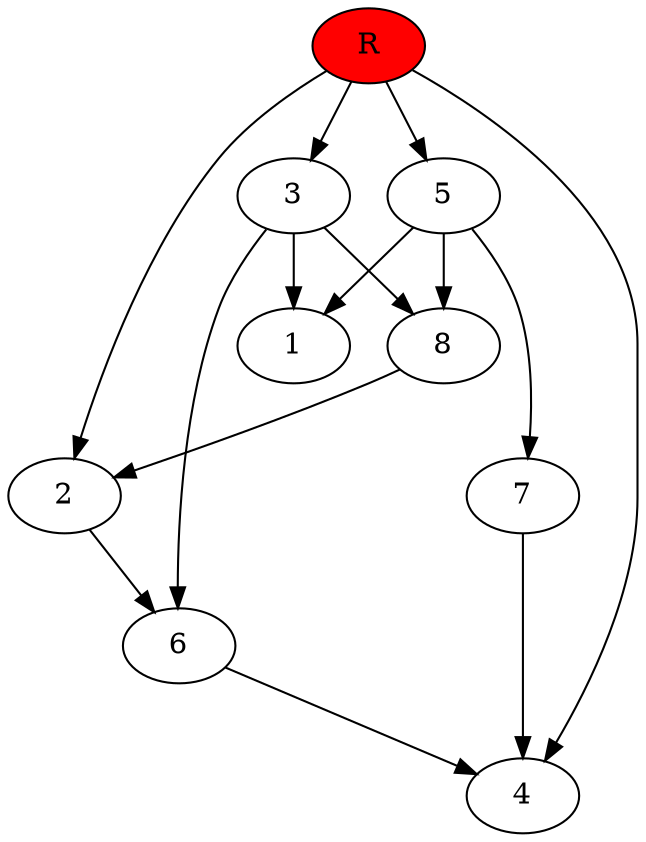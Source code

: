 digraph prb22748 {
	1
	2
	3
	4
	5
	6
	7
	8
	R [fillcolor="#ff0000" style=filled]
	2 -> 6
	3 -> 1
	3 -> 6
	3 -> 8
	5 -> 1
	5 -> 7
	5 -> 8
	6 -> 4
	7 -> 4
	8 -> 2
	R -> 2
	R -> 3
	R -> 4
	R -> 5
}

